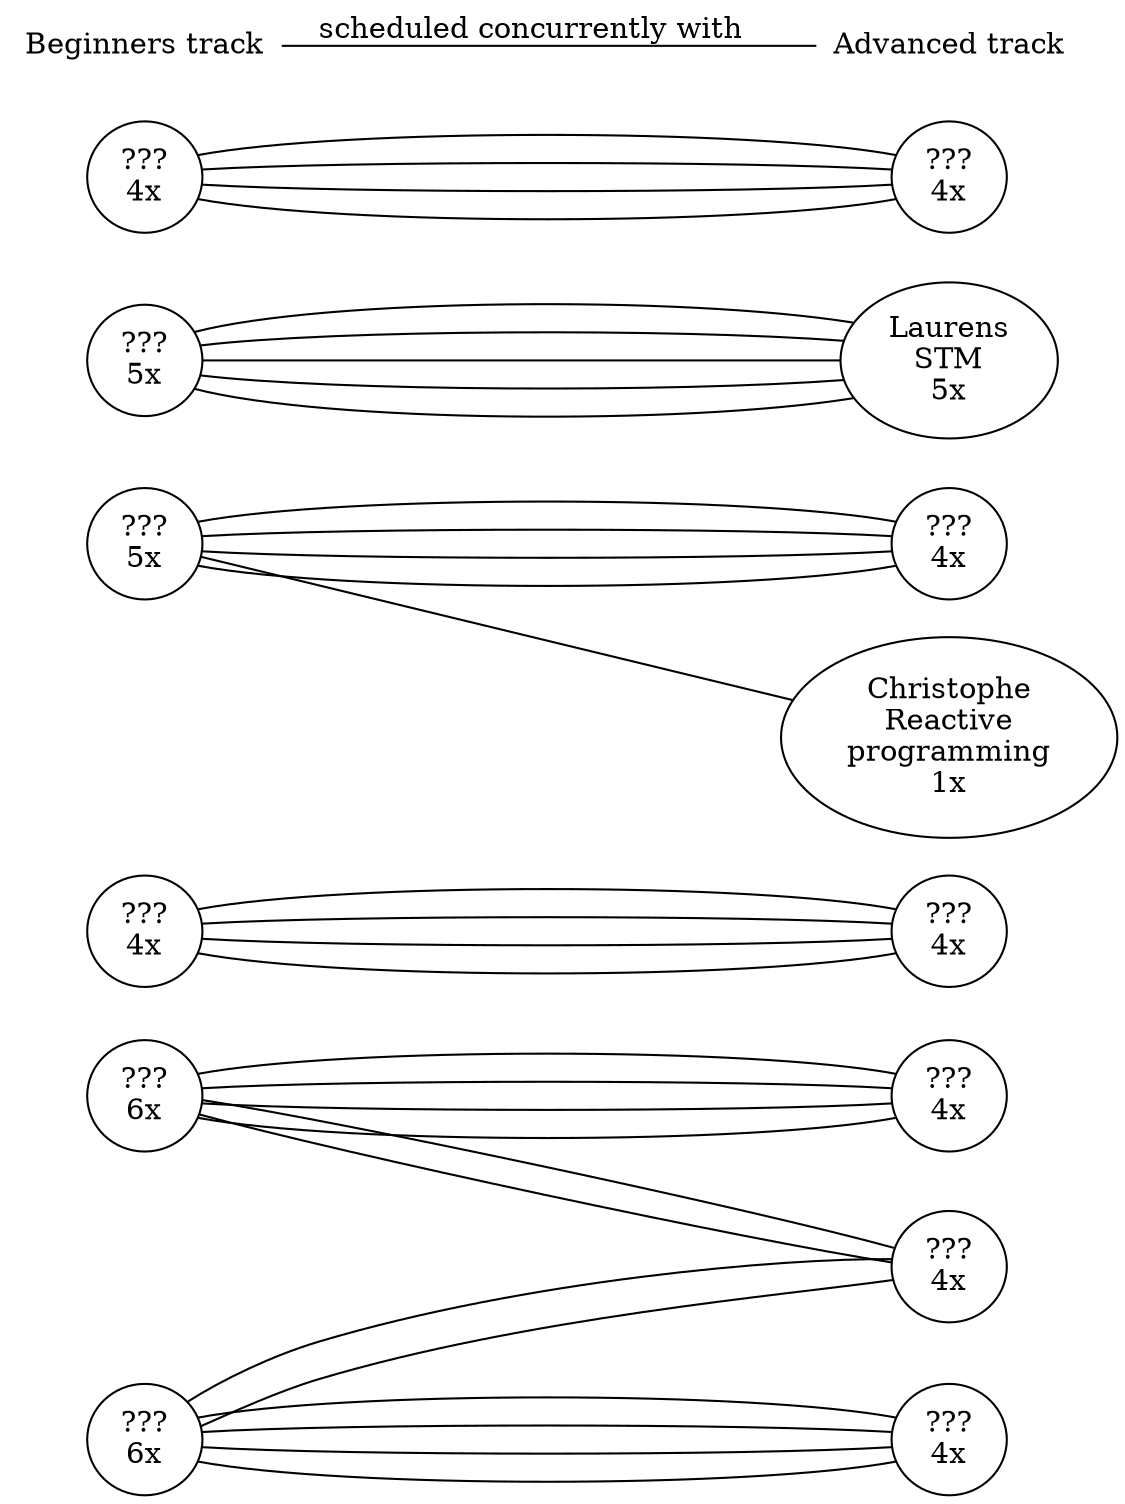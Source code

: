 graph scheduleClashes {
	// Monday
	Julie   -- Krzysztof;
	Julie   -- Krzysztof;
	Chris   -- Carter;
	Chris   -- Carter;
	Ryan    -- MarcinM;
	Ryan    -- MarcinM;

	// Tuesday
	Chris   -- Carter;
	Chris   -- Carter;
	Ryan    -- MarcinM;
	Ryan    -- MarcinM;
	Julie   -- Krzysztof;
	Julie   -- Krzysztof;

	// Wednesday
	Filip   -- Laurens;
	Filip   -- Laurens;
	Filip   -- Laurens;
	Tom     -- Jakub;
	Tom     -- Jakub;
	Ryan    -- Christophe;

	// Thursday
	Tom     -- Piotr;
	Tom     -- Piotr;
	Julie   -- Jakub;
	Julie   -- Jakub;
	MarcinS -- Michał;
	MarcinS -- Michał;

	// Friday
	Tom     -- Piotr;
	Tom     -- Piotr;
	MarcinS -- Michał;
	MarcinS -- Michał;
	Filip   -- Laurens;
	Filip   -- Laurens;

/*
	// beginners track
	Julie[label="Julie\nProfunctors\n6x"];
	MarcinS[label="Marcin S\nCategory Theory\n4x"];
	Ryan[label="Ryan\nNAND->Lambda\n5x"];
	Filip[label="Filip\nReally\nReal-World Haskell\n5x"];
	Tom[label="Tom\nTesting\n6x"];
	Chris[label="Chris\nDeploying Haskell\nto the Cloud\n4x"];

	// advanced track
	Carter[label="Carter\nLinear dependant types\n4x"];
	Laurens[label="Laurens\nSTM\n5x"];
	Christophe[label="Christophe\nReactive\nprogramming\n1x"];
	Krzysztof[label="Krzysztof\nIntoduction\nto Dependant Types\n4x"];
	MarcinM[label="Marcin M\nFunctional optics\n4x"];
	Jakub[label="Jakub\nServerless Haskell\non Azure\n4x"];
	Piotr[label="Piotr\nNeural Networks\nas Category\n4x"];
	Michał[label="Michał\nWeb development with\nServant and ReasonML\n4x"];
*/


	// beginners track
	Julie[label="???\n6x"];
	MarcinS[label="???\n4x"];
	Ryan[label="???\n5x"];
	Filip[label="???\n5x"];
	Tom[label="???\n6x"];
	Chris[label="???\n4x"];

	// advanced track
	Carter[label="???\n4x"];
	Laurens[label="Laurens\nSTM\n5x"];
	Christophe[label="Christophe\nReactive\nprogramming\n1x"];
	Krzysztof[label="???\n4x"];
	MarcinM[label="???\n4x"];
	Jakub[label="???\n4x"];
	Piotr[label="???\n4x"];
	Michał[label="???\n4x"];

	rankdir="LR";
	node[shape=none];
	beginners -- advanced[label="scheduled concurrently with"];
	beginners[label="Beginners track"];
	advanced[label="Advanced track"];
}
